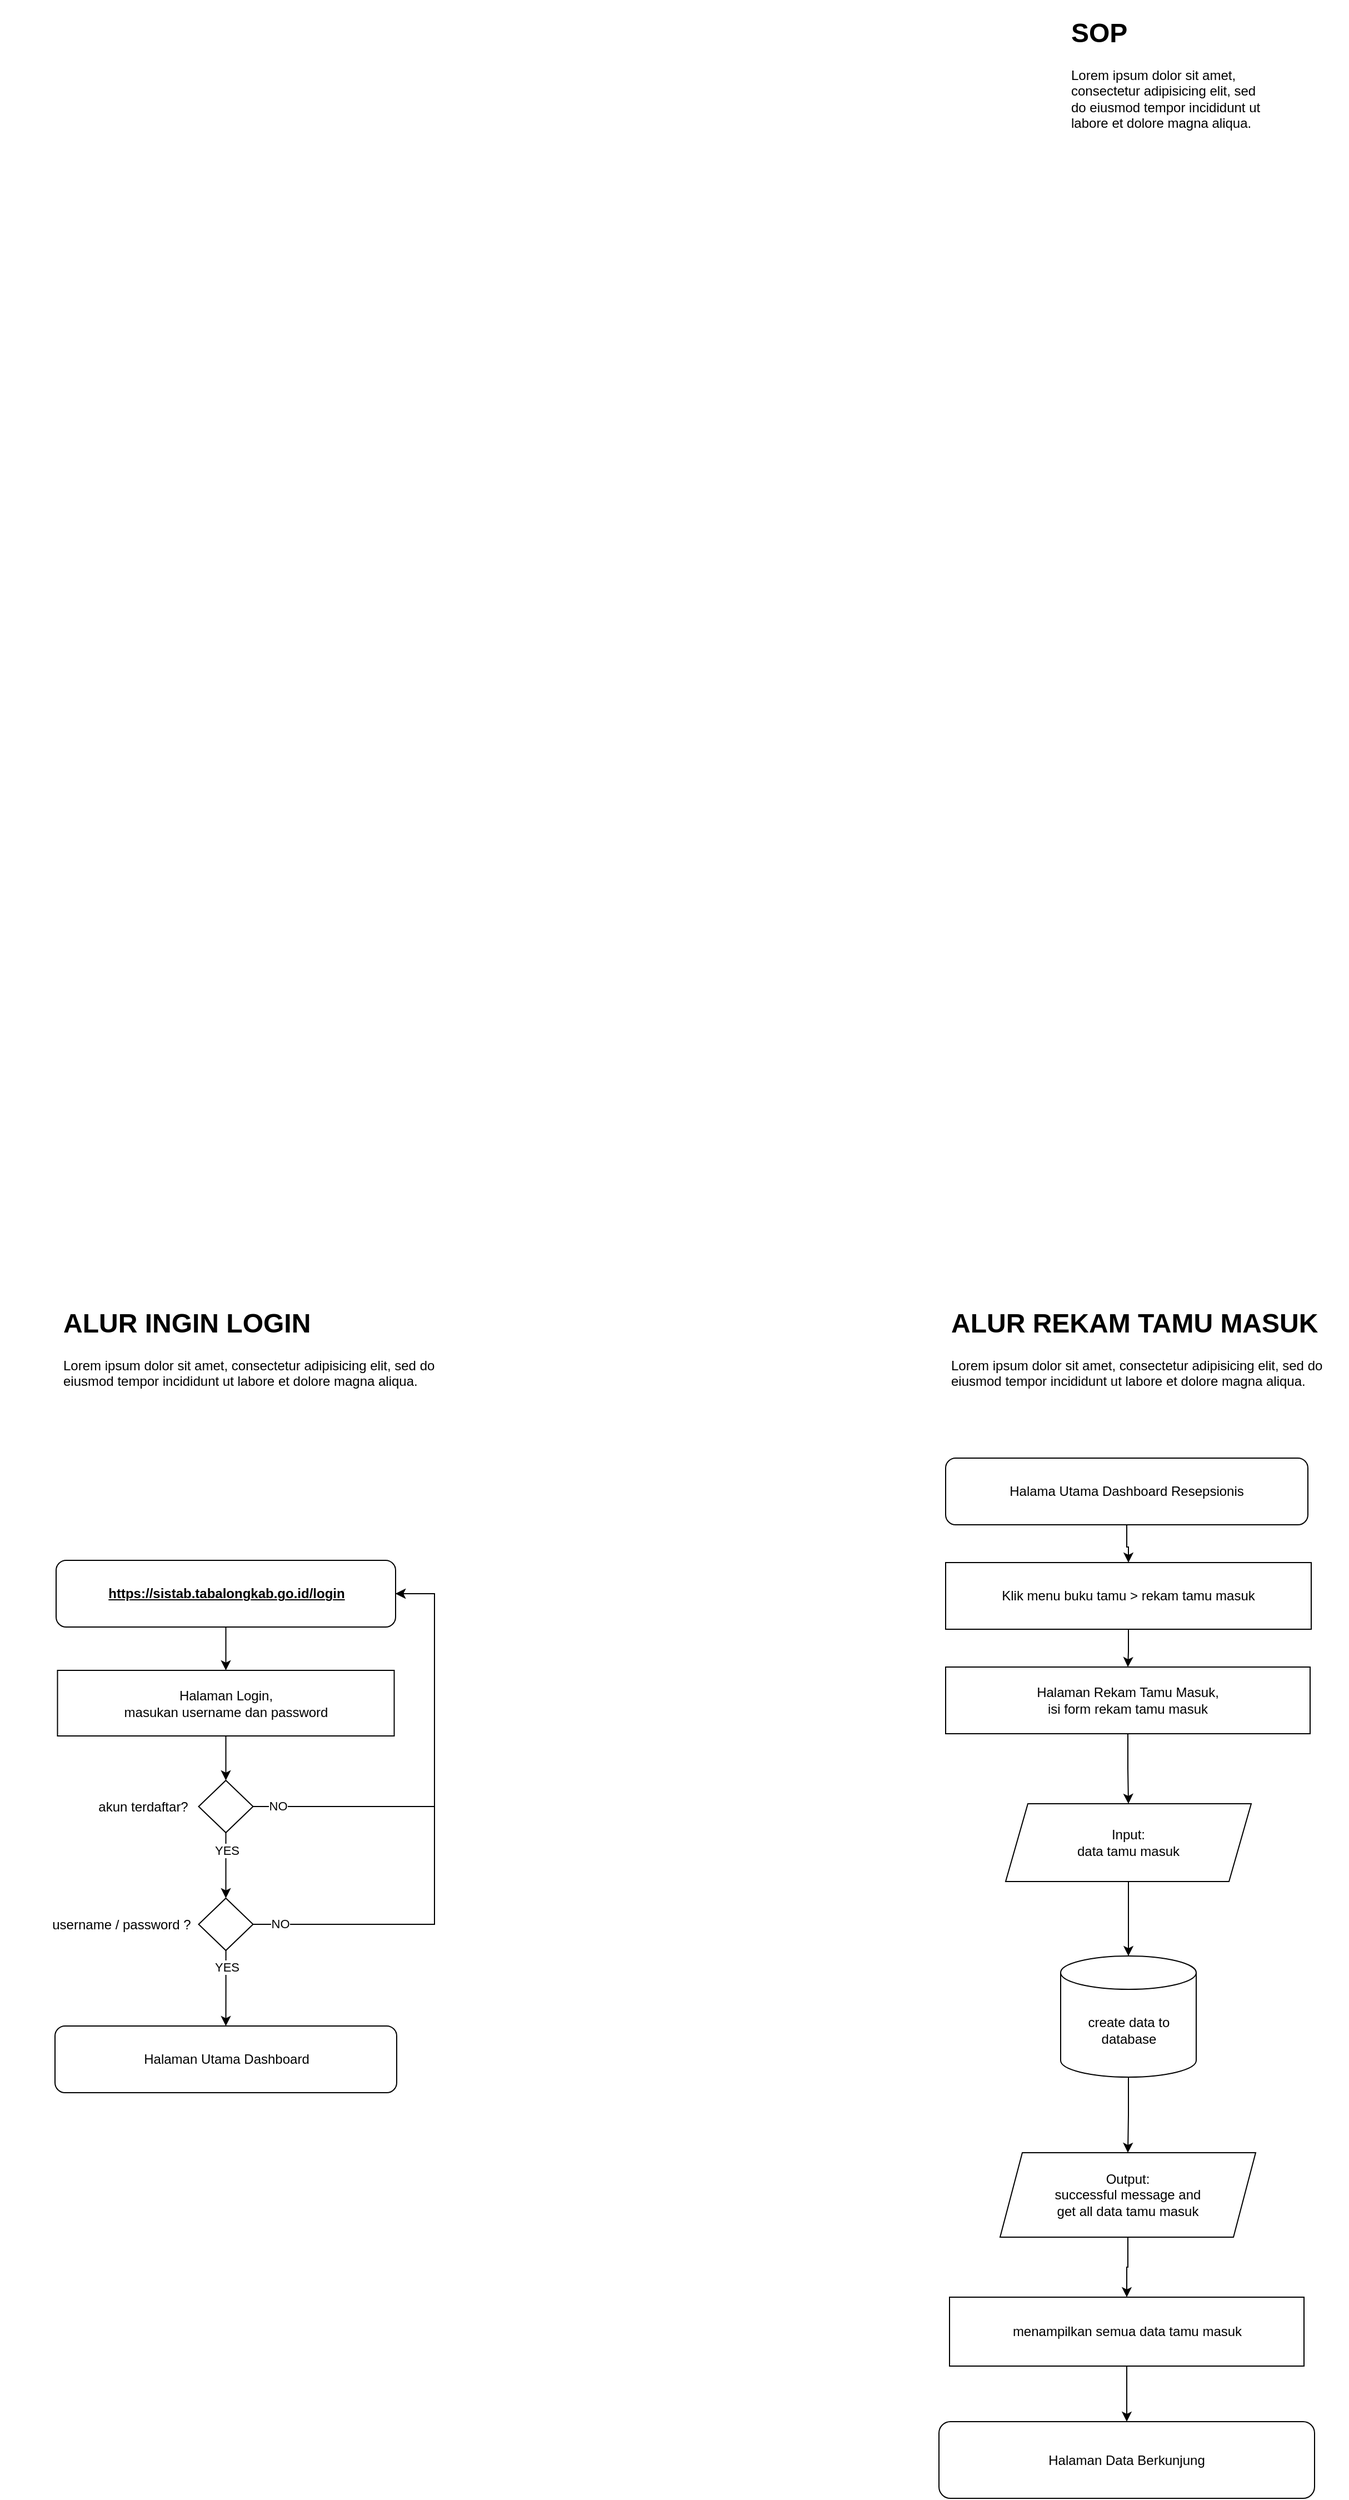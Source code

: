 <mxfile version="21.2.9" type="github" pages="3">
  <diagram name="Halaman-1" id="IYZpX6wWC4cLaYUN2112">
    <mxGraphModel dx="1195" dy="1832" grid="0" gridSize="10" guides="1" tooltips="1" connect="1" arrows="1" fold="1" page="1" pageScale="1" pageWidth="827" pageHeight="1169" math="0" shadow="0">
      <root>
        <mxCell id="0" />
        <mxCell id="1" parent="0" />
        <mxCell id="gXH5_1yfhIuHHAw4d6mE-4" style="edgeStyle=orthogonalEdgeStyle;rounded=0;orthogonalLoop=1;jettySize=auto;html=1;entryX=0.5;entryY=0;entryDx=0;entryDy=0;" edge="1" parent="1" source="gXH5_1yfhIuHHAw4d6mE-1" target="gXH5_1yfhIuHHAw4d6mE-2">
          <mxGeometry relative="1" as="geometry" />
        </mxCell>
        <mxCell id="gXH5_1yfhIuHHAw4d6mE-1" value="&lt;p class=&quot;MsoNormal&quot;&gt;&lt;u&gt;&lt;b&gt;https://sistab.tabalongkab.go.id/login&lt;/b&gt;&lt;/u&gt;&lt;/p&gt;" style="rounded=1;whiteSpace=wrap;html=1;" vertex="1" parent="1">
          <mxGeometry x="259.5" y="249" width="305.5" height="60" as="geometry" />
        </mxCell>
        <mxCell id="gXH5_1yfhIuHHAw4d6mE-25" style="edgeStyle=orthogonalEdgeStyle;rounded=0;orthogonalLoop=1;jettySize=auto;html=1;" edge="1" parent="1" source="gXH5_1yfhIuHHAw4d6mE-2" target="gXH5_1yfhIuHHAw4d6mE-15">
          <mxGeometry relative="1" as="geometry" />
        </mxCell>
        <mxCell id="gXH5_1yfhIuHHAw4d6mE-2" value="Halaman Login,&lt;br&gt;masukan username dan password" style="rounded=0;whiteSpace=wrap;html=1;" vertex="1" parent="1">
          <mxGeometry x="260.75" y="348" width="303" height="59" as="geometry" />
        </mxCell>
        <mxCell id="gXH5_1yfhIuHHAw4d6mE-26" style="edgeStyle=orthogonalEdgeStyle;rounded=0;orthogonalLoop=1;jettySize=auto;html=1;" edge="1" parent="1" source="gXH5_1yfhIuHHAw4d6mE-15" target="gXH5_1yfhIuHHAw4d6mE-17">
          <mxGeometry relative="1" as="geometry" />
        </mxCell>
        <mxCell id="gXH5_1yfhIuHHAw4d6mE-37" value="YES" style="edgeLabel;html=1;align=center;verticalAlign=middle;resizable=0;points=[];" vertex="1" connectable="0" parent="gXH5_1yfhIuHHAw4d6mE-26">
          <mxGeometry x="-0.808" y="-1" relative="1" as="geometry">
            <mxPoint x="1" y="10" as="offset" />
          </mxGeometry>
        </mxCell>
        <mxCell id="gXH5_1yfhIuHHAw4d6mE-38" style="edgeStyle=orthogonalEdgeStyle;rounded=0;orthogonalLoop=1;jettySize=auto;html=1;" edge="1" parent="1" source="gXH5_1yfhIuHHAw4d6mE-15" target="gXH5_1yfhIuHHAw4d6mE-1">
          <mxGeometry relative="1" as="geometry">
            <Array as="points">
              <mxPoint x="600" y="470.5" />
              <mxPoint x="600" y="279" />
            </Array>
          </mxGeometry>
        </mxCell>
        <mxCell id="gXH5_1yfhIuHHAw4d6mE-40" value="NO" style="edgeLabel;html=1;align=center;verticalAlign=middle;resizable=0;points=[];" vertex="1" connectable="0" parent="gXH5_1yfhIuHHAw4d6mE-38">
          <mxGeometry x="-0.823" y="1" relative="1" as="geometry">
            <mxPoint x="-13" as="offset" />
          </mxGeometry>
        </mxCell>
        <mxCell id="gXH5_1yfhIuHHAw4d6mE-15" value="" style="rhombus;whiteSpace=wrap;html=1;" vertex="1" parent="1">
          <mxGeometry x="387.75" y="447" width="49" height="47" as="geometry" />
        </mxCell>
        <mxCell id="gXH5_1yfhIuHHAw4d6mE-35" style="edgeStyle=orthogonalEdgeStyle;rounded=0;orthogonalLoop=1;jettySize=auto;html=1;" edge="1" parent="1" source="gXH5_1yfhIuHHAw4d6mE-17" target="gXH5_1yfhIuHHAw4d6mE-30">
          <mxGeometry relative="1" as="geometry" />
        </mxCell>
        <mxCell id="gXH5_1yfhIuHHAw4d6mE-36" value="YES" style="edgeLabel;html=1;align=center;verticalAlign=middle;resizable=0;points=[];" vertex="1" connectable="0" parent="gXH5_1yfhIuHHAw4d6mE-35">
          <mxGeometry x="-0.303" relative="1" as="geometry">
            <mxPoint y="-9" as="offset" />
          </mxGeometry>
        </mxCell>
        <mxCell id="gXH5_1yfhIuHHAw4d6mE-39" style="edgeStyle=orthogonalEdgeStyle;rounded=0;orthogonalLoop=1;jettySize=auto;html=1;" edge="1" parent="1" source="gXH5_1yfhIuHHAw4d6mE-17" target="gXH5_1yfhIuHHAw4d6mE-1">
          <mxGeometry relative="1" as="geometry">
            <Array as="points">
              <mxPoint x="600" y="576.5" />
              <mxPoint x="600" y="279" />
            </Array>
          </mxGeometry>
        </mxCell>
        <mxCell id="gXH5_1yfhIuHHAw4d6mE-42" value="NO" style="edgeLabel;html=1;align=center;verticalAlign=middle;resizable=0;points=[];" vertex="1" connectable="0" parent="gXH5_1yfhIuHHAw4d6mE-39">
          <mxGeometry x="-0.847" y="-1" relative="1" as="geometry">
            <mxPoint x="-14" y="-2" as="offset" />
          </mxGeometry>
        </mxCell>
        <mxCell id="gXH5_1yfhIuHHAw4d6mE-17" value="" style="rhombus;whiteSpace=wrap;html=1;" vertex="1" parent="1">
          <mxGeometry x="387.75" y="553" width="49" height="47" as="geometry" />
        </mxCell>
        <mxCell id="gXH5_1yfhIuHHAw4d6mE-30" value="Halaman Utama Dashboard" style="rounded=1;whiteSpace=wrap;html=1;" vertex="1" parent="1">
          <mxGeometry x="258.5" y="668" width="307.5" height="60" as="geometry" />
        </mxCell>
        <mxCell id="gXH5_1yfhIuHHAw4d6mE-33" value="akun terdaftar?" style="text;html=1;strokeColor=none;fillColor=none;align=center;verticalAlign=middle;whiteSpace=wrap;rounded=0;" vertex="1" parent="1">
          <mxGeometry x="267" y="455.5" width="142" height="30" as="geometry" />
        </mxCell>
        <mxCell id="gXH5_1yfhIuHHAw4d6mE-34" value="username / password ?" style="text;html=1;strokeColor=none;fillColor=none;align=center;verticalAlign=middle;whiteSpace=wrap;rounded=0;" vertex="1" parent="1">
          <mxGeometry x="209" y="561.5" width="219" height="30" as="geometry" />
        </mxCell>
        <mxCell id="gXH5_1yfhIuHHAw4d6mE-43" value="&lt;h1&gt;ALUR INGIN LOGIN&lt;/h1&gt;&lt;p&gt;Lorem ipsum dolor sit amet, consectetur adipisicing elit, sed do eiusmod tempor incididunt ut labore et dolore magna aliqua.&lt;/p&gt;" style="text;html=1;strokeColor=none;fillColor=none;spacing=5;spacingTop=-20;whiteSpace=wrap;overflow=hidden;rounded=0;" vertex="1" parent="1">
          <mxGeometry x="260.75" y="16" width="345.25" height="120" as="geometry" />
        </mxCell>
        <mxCell id="gXH5_1yfhIuHHAw4d6mE-44" value="&lt;h1&gt;ALUR REKAM TAMU MASUK&lt;/h1&gt;&lt;p&gt;Lorem ipsum dolor sit amet, consectetur adipisicing elit, sed do eiusmod tempor incididunt ut labore et dolore magna aliqua.&lt;/p&gt;" style="text;html=1;strokeColor=none;fillColor=none;spacing=5;spacingTop=-20;whiteSpace=wrap;overflow=hidden;rounded=0;" vertex="1" parent="1">
          <mxGeometry x="1060" y="16" width="362" height="120" as="geometry" />
        </mxCell>
        <mxCell id="gXH5_1yfhIuHHAw4d6mE-55" style="edgeStyle=orthogonalEdgeStyle;rounded=0;orthogonalLoop=1;jettySize=auto;html=1;" edge="1" parent="1" source="gXH5_1yfhIuHHAw4d6mE-45" target="gXH5_1yfhIuHHAw4d6mE-46">
          <mxGeometry relative="1" as="geometry" />
        </mxCell>
        <mxCell id="gXH5_1yfhIuHHAw4d6mE-45" value="Halama Utama Dashboard Resepsionis" style="rounded=1;whiteSpace=wrap;html=1;" vertex="1" parent="1">
          <mxGeometry x="1060" y="157" width="326" height="60" as="geometry" />
        </mxCell>
        <mxCell id="gXH5_1yfhIuHHAw4d6mE-56" style="edgeStyle=orthogonalEdgeStyle;rounded=0;orthogonalLoop=1;jettySize=auto;html=1;" edge="1" parent="1" source="gXH5_1yfhIuHHAw4d6mE-46" target="gXH5_1yfhIuHHAw4d6mE-47">
          <mxGeometry relative="1" as="geometry" />
        </mxCell>
        <mxCell id="gXH5_1yfhIuHHAw4d6mE-46" value="Klik menu buku tamu &amp;gt; rekam tamu masuk" style="rounded=0;whiteSpace=wrap;html=1;" vertex="1" parent="1">
          <mxGeometry x="1060" y="251" width="329" height="60" as="geometry" />
        </mxCell>
        <mxCell id="gXH5_1yfhIuHHAw4d6mE-57" style="edgeStyle=orthogonalEdgeStyle;rounded=0;orthogonalLoop=1;jettySize=auto;html=1;" edge="1" parent="1" source="gXH5_1yfhIuHHAw4d6mE-47" target="gXH5_1yfhIuHHAw4d6mE-48">
          <mxGeometry relative="1" as="geometry" />
        </mxCell>
        <mxCell id="gXH5_1yfhIuHHAw4d6mE-47" value="Halaman Rekam Tamu Masuk, &lt;br&gt;isi form rekam tamu masuk" style="rounded=0;whiteSpace=wrap;html=1;" vertex="1" parent="1">
          <mxGeometry x="1060" y="345" width="328" height="60" as="geometry" />
        </mxCell>
        <mxCell id="gXH5_1yfhIuHHAw4d6mE-58" style="edgeStyle=orthogonalEdgeStyle;rounded=0;orthogonalLoop=1;jettySize=auto;html=1;" edge="1" parent="1" source="gXH5_1yfhIuHHAw4d6mE-48" target="gXH5_1yfhIuHHAw4d6mE-49">
          <mxGeometry relative="1" as="geometry" />
        </mxCell>
        <mxCell id="gXH5_1yfhIuHHAw4d6mE-48" value="Input:&lt;br&gt;data tamu masuk" style="shape=parallelogram;perimeter=parallelogramPerimeter;whiteSpace=wrap;html=1;fixedSize=1;" vertex="1" parent="1">
          <mxGeometry x="1114" y="468" width="221" height="70" as="geometry" />
        </mxCell>
        <mxCell id="gXH5_1yfhIuHHAw4d6mE-59" style="edgeStyle=orthogonalEdgeStyle;rounded=0;orthogonalLoop=1;jettySize=auto;html=1;" edge="1" parent="1" source="gXH5_1yfhIuHHAw4d6mE-49" target="gXH5_1yfhIuHHAw4d6mE-52">
          <mxGeometry relative="1" as="geometry" />
        </mxCell>
        <mxCell id="gXH5_1yfhIuHHAw4d6mE-49" value="create data to database" style="shape=cylinder3;whiteSpace=wrap;html=1;boundedLbl=1;backgroundOutline=1;size=15;" vertex="1" parent="1">
          <mxGeometry x="1163.5" y="605" width="122" height="109" as="geometry" />
        </mxCell>
        <mxCell id="gXH5_1yfhIuHHAw4d6mE-60" style="edgeStyle=orthogonalEdgeStyle;rounded=0;orthogonalLoop=1;jettySize=auto;html=1;" edge="1" parent="1" source="gXH5_1yfhIuHHAw4d6mE-52" target="gXH5_1yfhIuHHAw4d6mE-53">
          <mxGeometry relative="1" as="geometry" />
        </mxCell>
        <mxCell id="gXH5_1yfhIuHHAw4d6mE-52" value="Output:&lt;br&gt;successful message and&lt;br&gt;get all data tamu masuk" style="shape=parallelogram;perimeter=parallelogramPerimeter;whiteSpace=wrap;html=1;fixedSize=1;" vertex="1" parent="1">
          <mxGeometry x="1109" y="782" width="230" height="76" as="geometry" />
        </mxCell>
        <mxCell id="gXH5_1yfhIuHHAw4d6mE-61" style="edgeStyle=orthogonalEdgeStyle;rounded=0;orthogonalLoop=1;jettySize=auto;html=1;" edge="1" parent="1" source="gXH5_1yfhIuHHAw4d6mE-53" target="gXH5_1yfhIuHHAw4d6mE-54">
          <mxGeometry relative="1" as="geometry" />
        </mxCell>
        <mxCell id="gXH5_1yfhIuHHAw4d6mE-53" value="menampilkan semua data tamu masuk" style="rounded=0;whiteSpace=wrap;html=1;" vertex="1" parent="1">
          <mxGeometry x="1063.5" y="912" width="319" height="62" as="geometry" />
        </mxCell>
        <mxCell id="gXH5_1yfhIuHHAw4d6mE-54" value="Halaman Data Berkunjung" style="rounded=1;whiteSpace=wrap;html=1;" vertex="1" parent="1">
          <mxGeometry x="1054" y="1024" width="338" height="69" as="geometry" />
        </mxCell>
        <mxCell id="gXH5_1yfhIuHHAw4d6mE-62" value="&lt;h1&gt;SOP&lt;/h1&gt;&lt;p&gt;Lorem ipsum dolor sit amet, consectetur adipisicing elit, sed do eiusmod tempor incididunt ut labore et dolore magna aliqua.&lt;/p&gt;" style="text;html=1;strokeColor=none;fillColor=none;spacing=5;spacingTop=-20;whiteSpace=wrap;overflow=hidden;rounded=0;" vertex="1" parent="1">
          <mxGeometry x="1168" y="-1145" width="190" height="120" as="geometry" />
        </mxCell>
      </root>
    </mxGraphModel>
  </diagram>
  <diagram id="kkMFo5h-14j4Vdy-8KQC" name="Halaman-2">
    <mxGraphModel dx="1687" dy="2105" grid="0" gridSize="10" guides="1" tooltips="1" connect="1" arrows="1" fold="1" page="1" pageScale="1" pageWidth="827" pageHeight="1169" math="0" shadow="0">
      <root>
        <mxCell id="0" />
        <mxCell id="1" parent="0" />
        <mxCell id="PWN6iVL4zW_n2cdX7ztj-4" value="Alur Kerja Sistem dalam pelayanan tamu berkunjung" style="swimlane;childLayout=stackLayout;resizeParent=1;resizeParentMax=0;startSize=20;html=1;fillColor=#ffffff;strokeColor=#82b366;" vertex="1" parent="1">
          <mxGeometry x="176" y="-76" width="956" height="1032" as="geometry" />
        </mxCell>
        <mxCell id="PWN6iVL4zW_n2cdX7ztj-5" value="Tamu" style="swimlane;startSize=20;html=1;fillColor=#ffffff;" vertex="1" parent="PWN6iVL4zW_n2cdX7ztj-4">
          <mxGeometry y="20" width="228" height="1012" as="geometry" />
        </mxCell>
        <mxCell id="PWN6iVL4zW_n2cdX7ztj-6" value="Resepsionis" style="swimlane;startSize=20;html=1;" vertex="1" parent="PWN6iVL4zW_n2cdX7ztj-4">
          <mxGeometry x="228" y="20" width="259" height="1012" as="geometry" />
        </mxCell>
        <mxCell id="PWN6iVL4zW_n2cdX7ztj-10" value="Sistem" style="swimlane;startSize=20;html=1;" vertex="1" parent="PWN6iVL4zW_n2cdX7ztj-4">
          <mxGeometry x="487" y="20" width="217" height="1012" as="geometry" />
        </mxCell>
        <mxCell id="ZGdY6tQhEwYq3cLB6Bt3-7" value="Resepsionis" style="swimlane;startSize=20;html=1;" vertex="1" parent="PWN6iVL4zW_n2cdX7ztj-4">
          <mxGeometry x="704" y="20" width="252" height="1012" as="geometry" />
        </mxCell>
        <mxCell id="ZGdY6tQhEwYq3cLB6Bt3-55" value="Mulai" style="rounded=1;whiteSpace=wrap;html=1;arcSize=50;fillColor=#f8cecc;strokeColor=#b85450;" vertex="1" parent="ZGdY6tQhEwYq3cLB6Bt3-7">
          <mxGeometry x="-639.25" y="86" width="110.5" height="42" as="geometry" />
        </mxCell>
        <mxCell id="ZGdY6tQhEwYq3cLB6Bt3-57" value="Tamu datang ke BAPENDA" style="rounded=0;whiteSpace=wrap;html=1;fillColor=#dae8fc;strokeColor=#6c8ebf;" vertex="1" parent="ZGdY6tQhEwYq3cLB6Bt3-7">
          <mxGeometry x="-644" y="212" width="120" height="71" as="geometry" />
        </mxCell>
        <mxCell id="ZGdY6tQhEwYq3cLB6Bt3-54" style="edgeStyle=orthogonalEdgeStyle;rounded=0;orthogonalLoop=1;jettySize=auto;html=1;" edge="1" parent="ZGdY6tQhEwYq3cLB6Bt3-7" source="ZGdY6tQhEwYq3cLB6Bt3-55" target="ZGdY6tQhEwYq3cLB6Bt3-57">
          <mxGeometry relative="1" as="geometry" />
        </mxCell>
        <mxCell id="ZGdY6tQhEwYq3cLB6Bt3-58" value="Temui SATPAM atau Resepsionis" style="rounded=0;whiteSpace=wrap;html=1;fillColor=#dae8fc;strokeColor=#6c8ebf;" vertex="1" parent="ZGdY6tQhEwYq3cLB6Bt3-7">
          <mxGeometry x="-644.0" y="367" width="120" height="60" as="geometry" />
        </mxCell>
        <mxCell id="ZGdY6tQhEwYq3cLB6Bt3-56" style="edgeStyle=orthogonalEdgeStyle;rounded=0;orthogonalLoop=1;jettySize=auto;html=1;" edge="1" parent="ZGdY6tQhEwYq3cLB6Bt3-7" source="ZGdY6tQhEwYq3cLB6Bt3-57" target="ZGdY6tQhEwYq3cLB6Bt3-58">
          <mxGeometry relative="1" as="geometry" />
        </mxCell>
        <mxCell id="ZGdY6tQhEwYq3cLB6Bt3-59" value="dipersilahkan pulang" style="rounded=0;whiteSpace=wrap;html=1;fillColor=#dae8fc;strokeColor=#6c8ebf;" vertex="1" parent="ZGdY6tQhEwYq3cLB6Bt3-7">
          <mxGeometry x="-644" y="846" width="120" height="60" as="geometry" />
        </mxCell>
        <mxCell id="ZGdY6tQhEwYq3cLB6Bt3-60" style="edgeStyle=orthogonalEdgeStyle;rounded=0;orthogonalLoop=1;jettySize=auto;html=1;" edge="1" parent="ZGdY6tQhEwYq3cLB6Bt3-7" source="ZGdY6tQhEwYq3cLB6Bt3-58" target="ZGdY6tQhEwYq3cLB6Bt3-63">
          <mxGeometry relative="1" as="geometry" />
        </mxCell>
        <mxCell id="ZGdY6tQhEwYq3cLB6Bt3-63" value="ada janji?" style="rhombus;whiteSpace=wrap;html=1;fillColor=#ffe6cc;strokeColor=#d79b00;" vertex="1" parent="ZGdY6tQhEwYq3cLB6Bt3-7">
          <mxGeometry x="-387.38" y="350.63" width="94.75" height="92.75" as="geometry" />
        </mxCell>
        <mxCell id="ZGdY6tQhEwYq3cLB6Bt3-64" value="verifikasi kode tamu" style="rounded=0;whiteSpace=wrap;html=1;fillColor=#dae8fc;strokeColor=#6c8ebf;" vertex="1" parent="ZGdY6tQhEwYq3cLB6Bt3-7">
          <mxGeometry x="-400.0" y="215" width="120" height="60" as="geometry" />
        </mxCell>
        <mxCell id="ZGdY6tQhEwYq3cLB6Bt3-65" style="edgeStyle=orthogonalEdgeStyle;rounded=0;orthogonalLoop=1;jettySize=auto;html=1;" edge="1" parent="ZGdY6tQhEwYq3cLB6Bt3-7" source="ZGdY6tQhEwYq3cLB6Bt3-63" target="ZGdY6tQhEwYq3cLB6Bt3-64">
          <mxGeometry relative="1" as="geometry" />
        </mxCell>
        <mxCell id="ZGdY6tQhEwYq3cLB6Bt3-66" value="&lt;font style=&quot;font-size: 14px;&quot;&gt;✅&lt;/font&gt;" style="edgeLabel;html=1;align=center;verticalAlign=middle;resizable=0;points=[];" vertex="1" connectable="0" parent="ZGdY6tQhEwYq3cLB6Bt3-65">
          <mxGeometry x="-0.639" y="1" relative="1" as="geometry">
            <mxPoint x="1" y="-7" as="offset" />
          </mxGeometry>
        </mxCell>
        <mxCell id="ZGdY6tQhEwYq3cLB6Bt3-67" value="Input data&lt;br&gt;tamu masuk" style="shape=parallelogram;perimeter=parallelogramPerimeter;whiteSpace=wrap;html=1;fixedSize=1;fillColor=#d5e8d4;strokeColor=#82b366;" vertex="1" parent="ZGdY6tQhEwYq3cLB6Bt3-7">
          <mxGeometry x="-401.82" y="550" width="123.63" height="77" as="geometry" />
        </mxCell>
        <mxCell id="ZGdY6tQhEwYq3cLB6Bt3-61" style="edgeStyle=orthogonalEdgeStyle;rounded=0;orthogonalLoop=1;jettySize=auto;html=1;" edge="1" parent="ZGdY6tQhEwYq3cLB6Bt3-7" source="ZGdY6tQhEwYq3cLB6Bt3-63" target="ZGdY6tQhEwYq3cLB6Bt3-67">
          <mxGeometry relative="1" as="geometry" />
        </mxCell>
        <mxCell id="ZGdY6tQhEwYq3cLB6Bt3-62" value="&lt;font style=&quot;font-size: 14px;&quot;&gt;❌&lt;/font&gt;" style="edgeLabel;html=1;align=center;verticalAlign=middle;resizable=0;points=[];" vertex="1" connectable="0" parent="ZGdY6tQhEwYq3cLB6Bt3-61">
          <mxGeometry x="-0.685" relative="1" as="geometry">
            <mxPoint as="offset" />
          </mxGeometry>
        </mxCell>
        <mxCell id="ZGdY6tQhEwYq3cLB6Bt3-68" value="kode sesuai?" style="rhombus;whiteSpace=wrap;html=1;fillColor=#ffe6cc;strokeColor=#d79b00;" vertex="1" parent="ZGdY6tQhEwYq3cLB6Bt3-7">
          <mxGeometry x="-162.25" y="193" width="111" height="104" as="geometry" />
        </mxCell>
        <mxCell id="ZGdY6tQhEwYq3cLB6Bt3-69" value="tambah data" style="shape=cylinder3;whiteSpace=wrap;html=1;boundedLbl=1;backgroundOutline=1;size=15;fillColor=#e1d5e7;strokeColor=#9673a6;" vertex="1" parent="ZGdY6tQhEwYq3cLB6Bt3-7">
          <mxGeometry x="-145" y="687" width="76.5" height="107" as="geometry" />
        </mxCell>
        <mxCell id="ZGdY6tQhEwYq3cLB6Bt3-70" style="edgeStyle=orthogonalEdgeStyle;rounded=0;orthogonalLoop=1;jettySize=auto;html=1;" edge="1" parent="ZGdY6tQhEwYq3cLB6Bt3-7" source="ZGdY6tQhEwYq3cLB6Bt3-64" target="ZGdY6tQhEwYq3cLB6Bt3-68">
          <mxGeometry relative="1" as="geometry" />
        </mxCell>
        <mxCell id="ZGdY6tQhEwYq3cLB6Bt3-71" style="edgeStyle=orthogonalEdgeStyle;rounded=0;orthogonalLoop=1;jettySize=auto;html=1;" edge="1" parent="ZGdY6tQhEwYq3cLB6Bt3-7" source="ZGdY6tQhEwYq3cLB6Bt3-68" target="ZGdY6tQhEwYq3cLB6Bt3-80">
          <mxGeometry relative="1" as="geometry" />
        </mxCell>
        <mxCell id="ZGdY6tQhEwYq3cLB6Bt3-72" value="&lt;font style=&quot;font-size: 14px;&quot;&gt;✅&lt;/font&gt;" style="edgeLabel;html=1;align=center;verticalAlign=middle;resizable=0;points=[];" vertex="1" connectable="0" parent="ZGdY6tQhEwYq3cLB6Bt3-71">
          <mxGeometry x="-0.615" relative="1" as="geometry">
            <mxPoint as="offset" />
          </mxGeometry>
        </mxCell>
        <mxCell id="ZGdY6tQhEwYq3cLB6Bt3-73" style="edgeStyle=orthogonalEdgeStyle;rounded=0;orthogonalLoop=1;jettySize=auto;html=1;" edge="1" parent="ZGdY6tQhEwYq3cLB6Bt3-7" source="ZGdY6tQhEwYq3cLB6Bt3-68" target="ZGdY6tQhEwYq3cLB6Bt3-67">
          <mxGeometry relative="1" as="geometry">
            <Array as="points">
              <mxPoint x="-107" y="588" />
            </Array>
          </mxGeometry>
        </mxCell>
        <mxCell id="ZGdY6tQhEwYq3cLB6Bt3-74" value="&lt;font style=&quot;font-size: 14px;&quot;&gt;❌&lt;/font&gt;" style="edgeLabel;html=1;align=center;verticalAlign=middle;resizable=0;points=[];" vertex="1" connectable="0" parent="ZGdY6tQhEwYq3cLB6Bt3-73">
          <mxGeometry x="-0.925" relative="1" as="geometry">
            <mxPoint as="offset" />
          </mxGeometry>
        </mxCell>
        <mxCell id="ZGdY6tQhEwYq3cLB6Bt3-75" style="edgeStyle=orthogonalEdgeStyle;rounded=0;orthogonalLoop=1;jettySize=auto;html=1;" edge="1" parent="ZGdY6tQhEwYq3cLB6Bt3-7" source="ZGdY6tQhEwYq3cLB6Bt3-67" target="ZGdY6tQhEwYq3cLB6Bt3-69">
          <mxGeometry relative="1" as="geometry">
            <Array as="points">
              <mxPoint x="-340" y="741" />
            </Array>
          </mxGeometry>
        </mxCell>
        <mxCell id="ZGdY6tQhEwYq3cLB6Bt3-76" style="edgeStyle=orthogonalEdgeStyle;rounded=0;orthogonalLoop=1;jettySize=auto;html=1;" edge="1" parent="ZGdY6tQhEwYq3cLB6Bt3-7" source="ZGdY6tQhEwYq3cLB6Bt3-69" target="ZGdY6tQhEwYq3cLB6Bt3-83">
          <mxGeometry relative="1" as="geometry" />
        </mxCell>
        <mxCell id="ZGdY6tQhEwYq3cLB6Bt3-77" style="edgeStyle=orthogonalEdgeStyle;rounded=0;orthogonalLoop=1;jettySize=auto;html=1;" edge="1" parent="ZGdY6tQhEwYq3cLB6Bt3-7" source="ZGdY6tQhEwYq3cLB6Bt3-83" target="ZGdY6tQhEwYq3cLB6Bt3-59">
          <mxGeometry relative="1" as="geometry">
            <Array as="points">
              <mxPoint x="132" y="874" />
            </Array>
          </mxGeometry>
        </mxCell>
        <mxCell id="ZGdY6tQhEwYq3cLB6Bt3-78" value="&lt;font style=&quot;font-size: 14px;&quot;&gt;❌&lt;/font&gt;" style="edgeLabel;html=1;align=center;verticalAlign=middle;resizable=0;points=[];" vertex="1" connectable="0" parent="ZGdY6tQhEwYq3cLB6Bt3-77">
          <mxGeometry x="-0.951" y="1" relative="1" as="geometry">
            <mxPoint x="-1" y="-1" as="offset" />
          </mxGeometry>
        </mxCell>
        <mxCell id="ZGdY6tQhEwYq3cLB6Bt3-80" value="dipersilahkan masuk" style="rounded=0;whiteSpace=wrap;html=1;fillColor=#dae8fc;strokeColor=#6c8ebf;" vertex="1" parent="ZGdY6tQhEwYq3cLB6Bt3-7">
          <mxGeometry x="72" y="215" width="120" height="60" as="geometry" />
        </mxCell>
        <mxCell id="ZGdY6tQhEwYq3cLB6Bt3-81" style="edgeStyle=orthogonalEdgeStyle;rounded=0;orthogonalLoop=1;jettySize=auto;html=1;" edge="1" parent="ZGdY6tQhEwYq3cLB6Bt3-7" source="ZGdY6tQhEwYq3cLB6Bt3-83" target="ZGdY6tQhEwYq3cLB6Bt3-80">
          <mxGeometry relative="1" as="geometry" />
        </mxCell>
        <mxCell id="ZGdY6tQhEwYq3cLB6Bt3-82" value="&lt;font style=&quot;font-size: 14px;&quot;&gt;✅&lt;/font&gt;" style="edgeLabel;html=1;align=center;verticalAlign=middle;resizable=0;points=[];" vertex="1" connectable="0" parent="ZGdY6tQhEwYq3cLB6Bt3-81">
          <mxGeometry x="-0.901" y="1" relative="1" as="geometry">
            <mxPoint as="offset" />
          </mxGeometry>
        </mxCell>
        <mxCell id="ZGdY6tQhEwYq3cLB6Bt3-83" value="diterima?" style="rhombus;whiteSpace=wrap;html=1;fillColor=#ffe6cc;strokeColor=#d79b00;" vertex="1" parent="ZGdY6tQhEwYq3cLB6Bt3-7">
          <mxGeometry x="92" y="700.5" width="80" height="80" as="geometry" />
        </mxCell>
        <mxCell id="ZGdY6tQhEwYq3cLB6Bt3-84" value="Selesai" style="rounded=1;whiteSpace=wrap;html=1;arcSize=50;fillColor=#f8cecc;strokeColor=#b85450;" vertex="1" parent="ZGdY6tQhEwYq3cLB6Bt3-7">
          <mxGeometry x="76.75" y="84" width="110.5" height="42" as="geometry" />
        </mxCell>
        <mxCell id="ZGdY6tQhEwYq3cLB6Bt3-79" style="edgeStyle=orthogonalEdgeStyle;rounded=0;orthogonalLoop=1;jettySize=auto;html=1;" edge="1" parent="ZGdY6tQhEwYq3cLB6Bt3-7" source="ZGdY6tQhEwYq3cLB6Bt3-80" target="ZGdY6tQhEwYq3cLB6Bt3-84">
          <mxGeometry relative="1" as="geometry" />
        </mxCell>
      </root>
    </mxGraphModel>
  </diagram>
  <diagram id="k2GDAWNqFtfrsUoTKiI0" name="Halaman-3">
    <mxGraphModel dx="-144" dy="-790" grid="0" gridSize="10" guides="1" tooltips="1" connect="1" arrows="1" fold="1" page="1" pageScale="1" pageWidth="827" pageHeight="1169" math="0" shadow="0">
      <root>
        <mxCell id="0" />
        <mxCell id="1" parent="0" />
        <mxCell id="JmU3fsiDKjOcnX10Suzt-1" value="Pool" style="swimlane;childLayout=stackLayout;resizeParent=1;resizeParentMax=0;startSize=20;html=1;" vertex="1" parent="1">
          <mxGeometry x="1108.0" y="1295" width="461" height="626" as="geometry" />
        </mxCell>
        <mxCell id="JmU3fsiDKjOcnX10Suzt-2" value="Tamu" style="swimlane;startSize=20;html=1;" vertex="1" parent="JmU3fsiDKjOcnX10Suzt-1">
          <mxGeometry y="20" width="153" height="606" as="geometry" />
        </mxCell>
        <mxCell id="JmU3fsiDKjOcnX10Suzt-8" style="edgeStyle=orthogonalEdgeStyle;rounded=0;orthogonalLoop=1;jettySize=auto;html=1;" edge="1" parent="JmU3fsiDKjOcnX10Suzt-2" source="JmU3fsiDKjOcnX10Suzt-5" target="JmU3fsiDKjOcnX10Suzt-7">
          <mxGeometry relative="1" as="geometry" />
        </mxCell>
        <mxCell id="JmU3fsiDKjOcnX10Suzt-5" value="Mulai" style="rounded=1;whiteSpace=wrap;html=1;arcSize=50;" vertex="1" parent="JmU3fsiDKjOcnX10Suzt-2">
          <mxGeometry x="40" y="118" width="74" height="34" as="geometry" />
        </mxCell>
        <mxCell id="JmU3fsiDKjOcnX10Suzt-31" style="edgeStyle=orthogonalEdgeStyle;rounded=0;orthogonalLoop=1;jettySize=auto;html=1;" edge="1" parent="JmU3fsiDKjOcnX10Suzt-2" source="JmU3fsiDKjOcnX10Suzt-7" target="JmU3fsiDKjOcnX10Suzt-23">
          <mxGeometry relative="1" as="geometry" />
        </mxCell>
        <mxCell id="JmU3fsiDKjOcnX10Suzt-7" value="datang ke kantor" style="rounded=0;whiteSpace=wrap;html=1;" vertex="1" parent="JmU3fsiDKjOcnX10Suzt-2">
          <mxGeometry x="16.5" y="186" width="120" height="60" as="geometry" />
        </mxCell>
        <mxCell id="JmU3fsiDKjOcnX10Suzt-23" value="temui satpam" style="rounded=0;whiteSpace=wrap;html=1;" vertex="1" parent="JmU3fsiDKjOcnX10Suzt-2">
          <mxGeometry x="17.0" y="269" width="120" height="60" as="geometry" />
        </mxCell>
        <mxCell id="JmU3fsiDKjOcnX10Suzt-46" value="" style="rounded=0;whiteSpace=wrap;html=1;" vertex="1" parent="JmU3fsiDKjOcnX10Suzt-2">
          <mxGeometry x="16.5" y="479" width="120" height="60" as="geometry" />
        </mxCell>
        <mxCell id="JmU3fsiDKjOcnX10Suzt-3" value="Resepsionis" style="swimlane;startSize=20;html=1;" vertex="1" parent="JmU3fsiDKjOcnX10Suzt-1">
          <mxGeometry x="153" y="20" width="154" height="606" as="geometry">
            <mxRectangle x="153" y="20" width="32" height="460" as="alternateBounds" />
          </mxGeometry>
        </mxCell>
        <mxCell id="JmU3fsiDKjOcnX10Suzt-28" style="edgeStyle=orthogonalEdgeStyle;rounded=0;orthogonalLoop=1;jettySize=auto;html=1;" edge="1" parent="JmU3fsiDKjOcnX10Suzt-3" source="JmU3fsiDKjOcnX10Suzt-24" target="JmU3fsiDKjOcnX10Suzt-27">
          <mxGeometry relative="1" as="geometry" />
        </mxCell>
        <mxCell id="JmU3fsiDKjOcnX10Suzt-47" style="edgeStyle=orthogonalEdgeStyle;rounded=0;orthogonalLoop=1;jettySize=auto;html=1;" edge="1" parent="JmU3fsiDKjOcnX10Suzt-3" source="JmU3fsiDKjOcnX10Suzt-24" target="JmU3fsiDKjOcnX10Suzt-40">
          <mxGeometry relative="1" as="geometry" />
        </mxCell>
        <mxCell id="JmU3fsiDKjOcnX10Suzt-24" value="janji?" style="rhombus;whiteSpace=wrap;html=1;" vertex="1" parent="JmU3fsiDKjOcnX10Suzt-3">
          <mxGeometry x="50.5" y="271" width="53" height="56" as="geometry" />
        </mxCell>
        <mxCell id="JmU3fsiDKjOcnX10Suzt-27" value="input tamu" style="shape=parallelogram;perimeter=parallelogramPerimeter;whiteSpace=wrap;html=1;fixedSize=1;" vertex="1" parent="JmU3fsiDKjOcnX10Suzt-3">
          <mxGeometry x="17.0" y="357" width="120" height="60" as="geometry" />
        </mxCell>
        <mxCell id="JmU3fsiDKjOcnX10Suzt-40" value="diterima?" style="rhombus;whiteSpace=wrap;html=1;" vertex="1" parent="JmU3fsiDKjOcnX10Suzt-3">
          <mxGeometry x="43.5" y="186" width="67" height="58" as="geometry" />
        </mxCell>
        <mxCell id="JmU3fsiDKjOcnX10Suzt-30" style="edgeStyle=orthogonalEdgeStyle;rounded=0;orthogonalLoop=1;jettySize=auto;html=1;" edge="1" parent="JmU3fsiDKjOcnX10Suzt-1" source="JmU3fsiDKjOcnX10Suzt-23" target="JmU3fsiDKjOcnX10Suzt-24">
          <mxGeometry relative="1" as="geometry" />
        </mxCell>
        <mxCell id="JmU3fsiDKjOcnX10Suzt-39" style="edgeStyle=orthogonalEdgeStyle;rounded=0;orthogonalLoop=1;jettySize=auto;html=1;" edge="1" parent="JmU3fsiDKjOcnX10Suzt-1" source="JmU3fsiDKjOcnX10Suzt-27" target="JmU3fsiDKjOcnX10Suzt-29">
          <mxGeometry relative="1" as="geometry" />
        </mxCell>
        <mxCell id="JmU3fsiDKjOcnX10Suzt-42" style="edgeStyle=orthogonalEdgeStyle;rounded=0;orthogonalLoop=1;jettySize=auto;html=1;" edge="1" parent="JmU3fsiDKjOcnX10Suzt-1" source="JmU3fsiDKjOcnX10Suzt-40" target="JmU3fsiDKjOcnX10Suzt-33">
          <mxGeometry relative="1" as="geometry" />
        </mxCell>
        <mxCell id="JmU3fsiDKjOcnX10Suzt-48" style="edgeStyle=orthogonalEdgeStyle;rounded=0;orthogonalLoop=1;jettySize=auto;html=1;" edge="1" parent="JmU3fsiDKjOcnX10Suzt-1" source="JmU3fsiDKjOcnX10Suzt-40" target="JmU3fsiDKjOcnX10Suzt-7">
          <mxGeometry relative="1" as="geometry" />
        </mxCell>
        <mxCell id="JmU3fsiDKjOcnX10Suzt-4" value="Karyawan" style="swimlane;startSize=20;html=1;" vertex="1" parent="JmU3fsiDKjOcnX10Suzt-1">
          <mxGeometry x="307" y="20" width="154" height="606" as="geometry" />
        </mxCell>
        <mxCell id="JmU3fsiDKjOcnX10Suzt-38" style="edgeStyle=orthogonalEdgeStyle;rounded=0;orthogonalLoop=1;jettySize=auto;html=1;" edge="1" parent="JmU3fsiDKjOcnX10Suzt-4" source="JmU3fsiDKjOcnX10Suzt-29" target="JmU3fsiDKjOcnX10Suzt-33">
          <mxGeometry relative="1" as="geometry" />
        </mxCell>
        <mxCell id="JmU3fsiDKjOcnX10Suzt-45" style="edgeStyle=orthogonalEdgeStyle;rounded=0;orthogonalLoop=1;jettySize=auto;html=1;" edge="1" parent="JmU3fsiDKjOcnX10Suzt-4" source="JmU3fsiDKjOcnX10Suzt-29">
          <mxGeometry relative="1" as="geometry">
            <mxPoint x="77.0" y="472" as="targetPoint" />
          </mxGeometry>
        </mxCell>
        <mxCell id="JmU3fsiDKjOcnX10Suzt-29" value="diterima?" style="rhombus;whiteSpace=wrap;html=1;" vertex="1" parent="JmU3fsiDKjOcnX10Suzt-4">
          <mxGeometry x="37.0" y="347" width="80" height="80" as="geometry" />
        </mxCell>
        <mxCell id="JmU3fsiDKjOcnX10Suzt-36" style="edgeStyle=orthogonalEdgeStyle;rounded=0;orthogonalLoop=1;jettySize=auto;html=1;" edge="1" parent="JmU3fsiDKjOcnX10Suzt-4" source="JmU3fsiDKjOcnX10Suzt-33" target="JmU3fsiDKjOcnX10Suzt-35">
          <mxGeometry relative="1" as="geometry" />
        </mxCell>
        <mxCell id="JmU3fsiDKjOcnX10Suzt-33" value="dipersilahkan&lt;br&gt;bertamu" style="rounded=0;whiteSpace=wrap;html=1;" vertex="1" parent="JmU3fsiDKjOcnX10Suzt-4">
          <mxGeometry x="17.0" y="186" width="120" height="60" as="geometry" />
        </mxCell>
        <mxCell id="JmU3fsiDKjOcnX10Suzt-35" value="Selesai" style="rounded=1;whiteSpace=wrap;html=1;arcSize=50;" vertex="1" parent="JmU3fsiDKjOcnX10Suzt-4">
          <mxGeometry x="40" y="114" width="74" height="34" as="geometry" />
        </mxCell>
      </root>
    </mxGraphModel>
  </diagram>
</mxfile>
